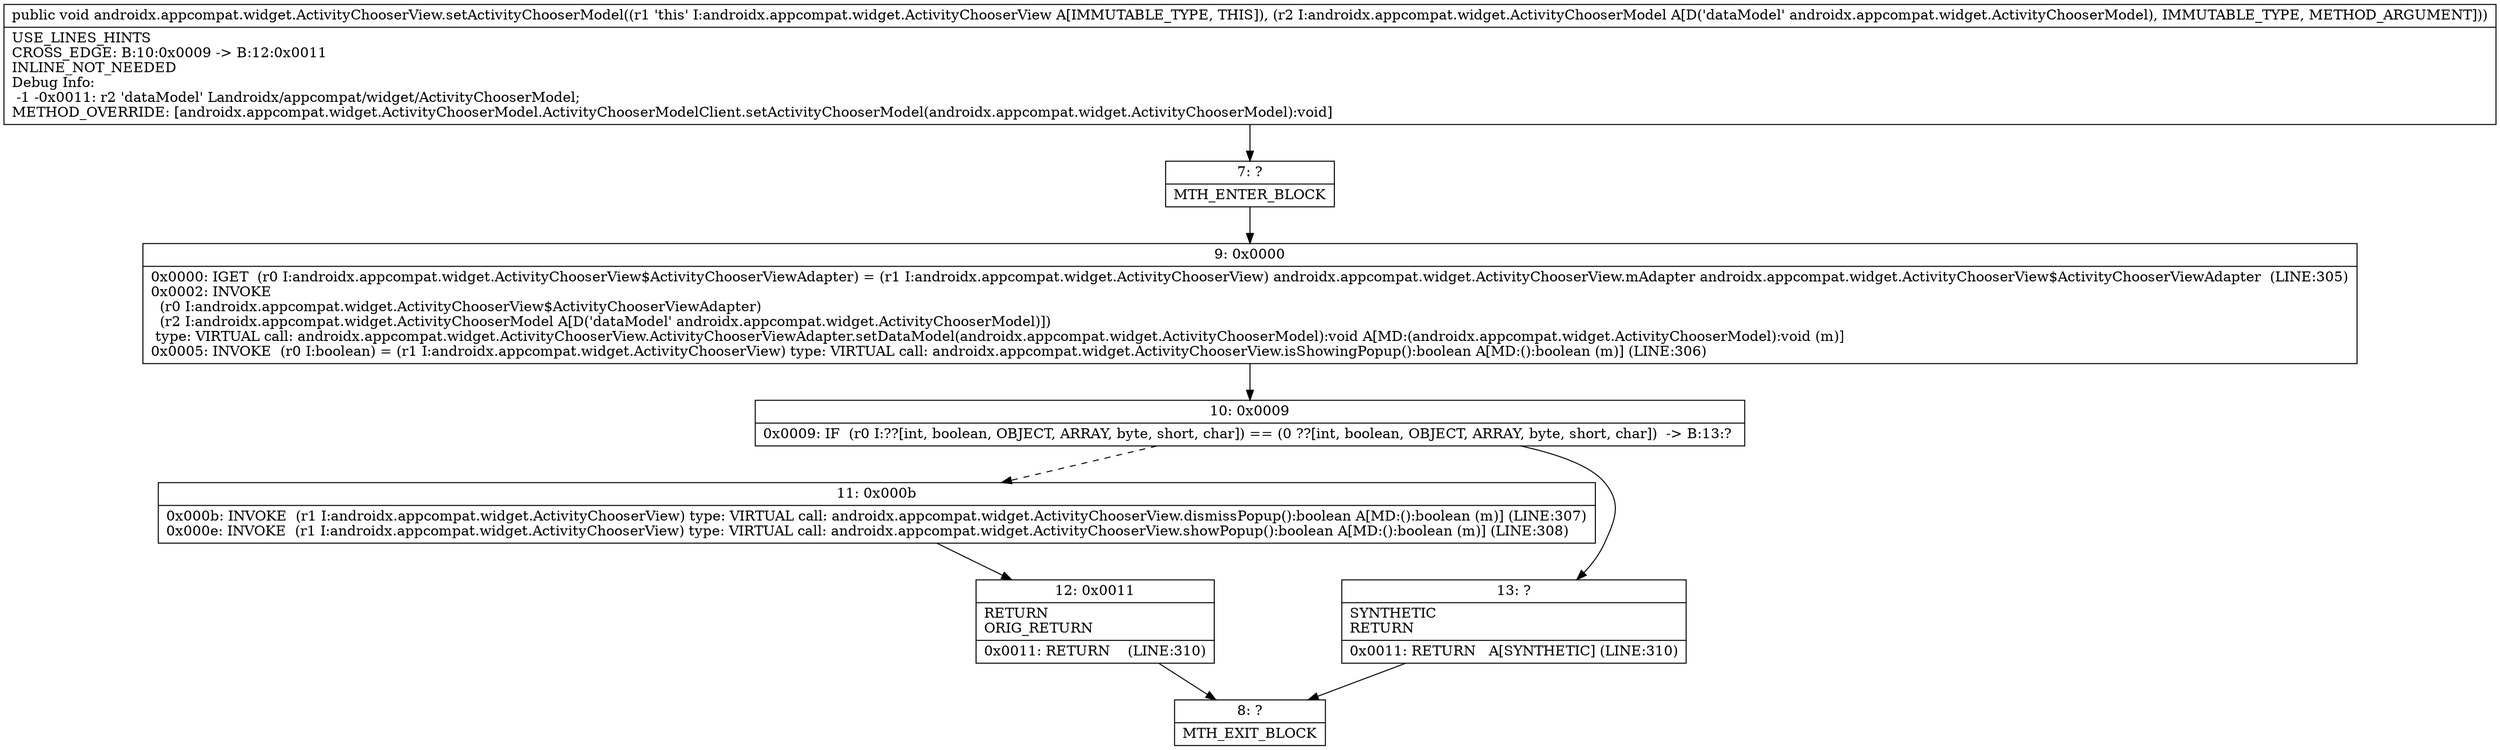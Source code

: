digraph "CFG forandroidx.appcompat.widget.ActivityChooserView.setActivityChooserModel(Landroidx\/appcompat\/widget\/ActivityChooserModel;)V" {
Node_7 [shape=record,label="{7\:\ ?|MTH_ENTER_BLOCK\l}"];
Node_9 [shape=record,label="{9\:\ 0x0000|0x0000: IGET  (r0 I:androidx.appcompat.widget.ActivityChooserView$ActivityChooserViewAdapter) = (r1 I:androidx.appcompat.widget.ActivityChooserView) androidx.appcompat.widget.ActivityChooserView.mAdapter androidx.appcompat.widget.ActivityChooserView$ActivityChooserViewAdapter  (LINE:305)\l0x0002: INVOKE  \l  (r0 I:androidx.appcompat.widget.ActivityChooserView$ActivityChooserViewAdapter)\l  (r2 I:androidx.appcompat.widget.ActivityChooserModel A[D('dataModel' androidx.appcompat.widget.ActivityChooserModel)])\l type: VIRTUAL call: androidx.appcompat.widget.ActivityChooserView.ActivityChooserViewAdapter.setDataModel(androidx.appcompat.widget.ActivityChooserModel):void A[MD:(androidx.appcompat.widget.ActivityChooserModel):void (m)]\l0x0005: INVOKE  (r0 I:boolean) = (r1 I:androidx.appcompat.widget.ActivityChooserView) type: VIRTUAL call: androidx.appcompat.widget.ActivityChooserView.isShowingPopup():boolean A[MD:():boolean (m)] (LINE:306)\l}"];
Node_10 [shape=record,label="{10\:\ 0x0009|0x0009: IF  (r0 I:??[int, boolean, OBJECT, ARRAY, byte, short, char]) == (0 ??[int, boolean, OBJECT, ARRAY, byte, short, char])  \-\> B:13:? \l}"];
Node_11 [shape=record,label="{11\:\ 0x000b|0x000b: INVOKE  (r1 I:androidx.appcompat.widget.ActivityChooserView) type: VIRTUAL call: androidx.appcompat.widget.ActivityChooserView.dismissPopup():boolean A[MD:():boolean (m)] (LINE:307)\l0x000e: INVOKE  (r1 I:androidx.appcompat.widget.ActivityChooserView) type: VIRTUAL call: androidx.appcompat.widget.ActivityChooserView.showPopup():boolean A[MD:():boolean (m)] (LINE:308)\l}"];
Node_12 [shape=record,label="{12\:\ 0x0011|RETURN\lORIG_RETURN\l|0x0011: RETURN    (LINE:310)\l}"];
Node_8 [shape=record,label="{8\:\ ?|MTH_EXIT_BLOCK\l}"];
Node_13 [shape=record,label="{13\:\ ?|SYNTHETIC\lRETURN\l|0x0011: RETURN   A[SYNTHETIC] (LINE:310)\l}"];
MethodNode[shape=record,label="{public void androidx.appcompat.widget.ActivityChooserView.setActivityChooserModel((r1 'this' I:androidx.appcompat.widget.ActivityChooserView A[IMMUTABLE_TYPE, THIS]), (r2 I:androidx.appcompat.widget.ActivityChooserModel A[D('dataModel' androidx.appcompat.widget.ActivityChooserModel), IMMUTABLE_TYPE, METHOD_ARGUMENT]))  | USE_LINES_HINTS\lCROSS_EDGE: B:10:0x0009 \-\> B:12:0x0011\lINLINE_NOT_NEEDED\lDebug Info:\l  \-1 \-0x0011: r2 'dataModel' Landroidx\/appcompat\/widget\/ActivityChooserModel;\lMETHOD_OVERRIDE: [androidx.appcompat.widget.ActivityChooserModel.ActivityChooserModelClient.setActivityChooserModel(androidx.appcompat.widget.ActivityChooserModel):void]\l}"];
MethodNode -> Node_7;Node_7 -> Node_9;
Node_9 -> Node_10;
Node_10 -> Node_11[style=dashed];
Node_10 -> Node_13;
Node_11 -> Node_12;
Node_12 -> Node_8;
Node_13 -> Node_8;
}

